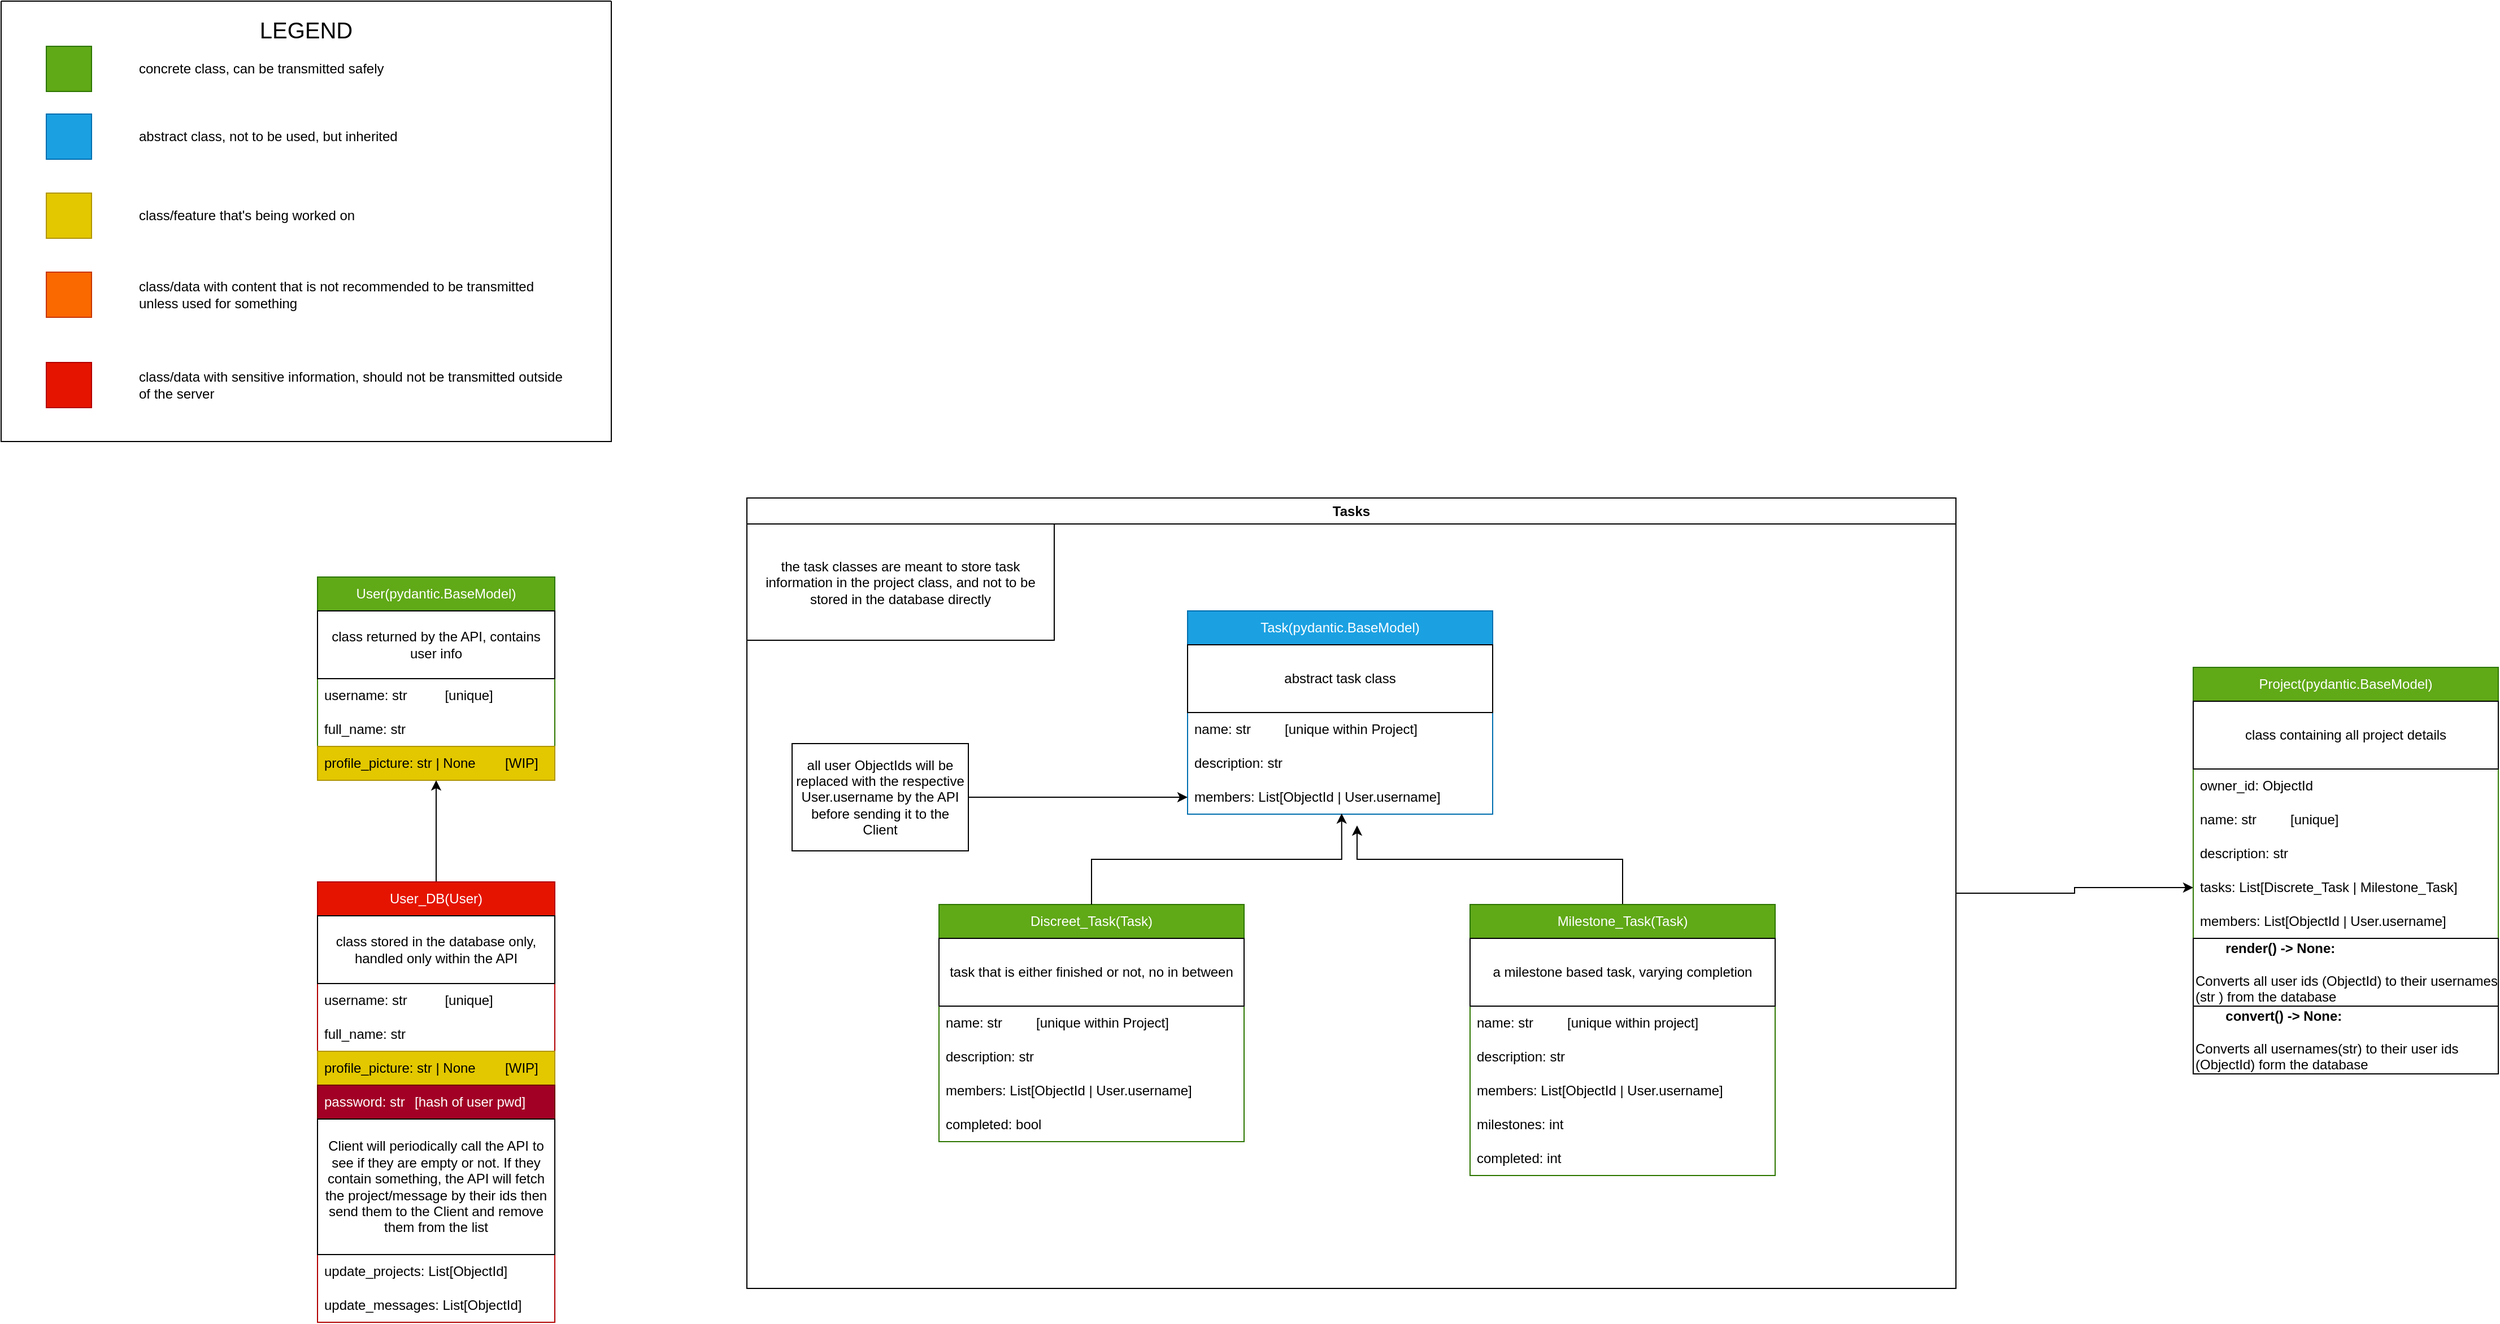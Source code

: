 <mxfile version="22.0.3" type="device">
  <diagram name="Page-1" id="DlA_o81PhtzBPM63wzH7">
    <mxGraphModel dx="2308" dy="2148" grid="1" gridSize="10" guides="1" tooltips="1" connect="1" arrows="1" fold="1" page="0" pageScale="1" pageWidth="1169" pageHeight="827" math="0" shadow="0">
      <root>
        <mxCell id="0" />
        <mxCell id="1" parent="0" />
        <mxCell id="KGbFr2W1UHOio2lkcihP-109" style="edgeStyle=orthogonalEdgeStyle;rounded=0;orthogonalLoop=1;jettySize=auto;html=1;entryX=0;entryY=0.5;entryDx=0;entryDy=0;" parent="1" source="KGbFr2W1UHOio2lkcihP-46" target="KGbFr2W1UHOio2lkcihP-95" edge="1">
          <mxGeometry relative="1" as="geometry" />
        </mxCell>
        <mxCell id="KGbFr2W1UHOio2lkcihP-46" value="Tasks&lt;br&gt;" style="swimlane;whiteSpace=wrap;html=1;" parent="1" vertex="1">
          <mxGeometry x="440" y="10" width="1070" height="700" as="geometry">
            <mxRectangle x="460" y="20" width="140" height="30" as="alternateBounds" />
          </mxGeometry>
        </mxCell>
        <mxCell id="KGbFr2W1UHOio2lkcihP-26" value="Task(pydantic.BaseModel)" style="swimlane;fontStyle=0;childLayout=stackLayout;horizontal=1;startSize=30;horizontalStack=0;resizeParent=1;resizeParentMax=0;resizeLast=0;collapsible=1;marginBottom=0;whiteSpace=wrap;html=1;fillColor=#1ba1e2;fontColor=#ffffff;strokeColor=#006EAF;" parent="KGbFr2W1UHOio2lkcihP-46" vertex="1">
          <mxGeometry x="390" y="100" width="270" height="180" as="geometry" />
        </mxCell>
        <mxCell id="KGbFr2W1UHOio2lkcihP-30" value="abstract task class" style="rounded=0;whiteSpace=wrap;html=1;" parent="KGbFr2W1UHOio2lkcihP-26" vertex="1">
          <mxGeometry y="30" width="270" height="60" as="geometry" />
        </mxCell>
        <mxCell id="KGbFr2W1UHOio2lkcihP-27" value="name: str&lt;span style=&quot;white-space: pre;&quot;&gt;&#x9;&lt;/span&gt;&lt;span style=&quot;white-space: pre;&quot;&gt;&#x9;&lt;/span&gt;[unique within Project]" style="text;strokeColor=none;fillColor=none;align=left;verticalAlign=middle;spacingLeft=4;spacingRight=4;overflow=hidden;points=[[0,0.5],[1,0.5]];portConstraint=eastwest;rotatable=0;whiteSpace=wrap;html=1;" parent="KGbFr2W1UHOio2lkcihP-26" vertex="1">
          <mxGeometry y="90" width="270" height="30" as="geometry" />
        </mxCell>
        <mxCell id="KGbFr2W1UHOio2lkcihP-28" value="description: str" style="text;strokeColor=none;fillColor=none;align=left;verticalAlign=middle;spacingLeft=4;spacingRight=4;overflow=hidden;points=[[0,0.5],[1,0.5]];portConstraint=eastwest;rotatable=0;whiteSpace=wrap;html=1;" parent="KGbFr2W1UHOio2lkcihP-26" vertex="1">
          <mxGeometry y="120" width="270" height="30" as="geometry" />
        </mxCell>
        <mxCell id="KGbFr2W1UHOio2lkcihP-31" value="members: List[ObjectId | User.username]" style="text;strokeColor=none;fillColor=none;align=left;verticalAlign=middle;spacingLeft=4;spacingRight=4;overflow=hidden;points=[[0,0.5],[1,0.5]];portConstraint=eastwest;rotatable=0;whiteSpace=wrap;html=1;" parent="KGbFr2W1UHOio2lkcihP-26" vertex="1">
          <mxGeometry y="150" width="270" height="30" as="geometry" />
        </mxCell>
        <mxCell id="KGbFr2W1UHOio2lkcihP-32" value="Discreet_Task(Task)" style="swimlane;fontStyle=0;childLayout=stackLayout;horizontal=1;startSize=30;horizontalStack=0;resizeParent=1;resizeParentMax=0;resizeLast=0;collapsible=1;marginBottom=0;whiteSpace=wrap;html=1;fillColor=#60a917;strokeColor=#2D7600;fontColor=#ffffff;" parent="KGbFr2W1UHOio2lkcihP-46" vertex="1">
          <mxGeometry x="170" y="360" width="270" height="210" as="geometry" />
        </mxCell>
        <mxCell id="KGbFr2W1UHOio2lkcihP-33" value="task that is either finished or not, no in between" style="rounded=0;whiteSpace=wrap;html=1;" parent="KGbFr2W1UHOio2lkcihP-32" vertex="1">
          <mxGeometry y="30" width="270" height="60" as="geometry" />
        </mxCell>
        <mxCell id="KGbFr2W1UHOio2lkcihP-34" value="name: str&lt;span style=&quot;white-space: pre;&quot;&gt;&#x9;&lt;/span&gt;&lt;span style=&quot;white-space: pre;&quot;&gt;&#x9;&lt;/span&gt;[unique within Project]" style="text;strokeColor=none;fillColor=none;align=left;verticalAlign=middle;spacingLeft=4;spacingRight=4;overflow=hidden;points=[[0,0.5],[1,0.5]];portConstraint=eastwest;rotatable=0;whiteSpace=wrap;html=1;" parent="KGbFr2W1UHOio2lkcihP-32" vertex="1">
          <mxGeometry y="90" width="270" height="30" as="geometry" />
        </mxCell>
        <mxCell id="KGbFr2W1UHOio2lkcihP-35" value="description: str" style="text;strokeColor=none;fillColor=none;align=left;verticalAlign=middle;spacingLeft=4;spacingRight=4;overflow=hidden;points=[[0,0.5],[1,0.5]];portConstraint=eastwest;rotatable=0;whiteSpace=wrap;html=1;" parent="KGbFr2W1UHOio2lkcihP-32" vertex="1">
          <mxGeometry y="120" width="270" height="30" as="geometry" />
        </mxCell>
        <mxCell id="KGbFr2W1UHOio2lkcihP-36" value="members: List[ObjectId | User.username]" style="text;strokeColor=none;fillColor=none;align=left;verticalAlign=middle;spacingLeft=4;spacingRight=4;overflow=hidden;points=[[0,0.5],[1,0.5]];portConstraint=eastwest;rotatable=0;whiteSpace=wrap;html=1;" parent="KGbFr2W1UHOio2lkcihP-32" vertex="1">
          <mxGeometry y="150" width="270" height="30" as="geometry" />
        </mxCell>
        <mxCell id="KGbFr2W1UHOio2lkcihP-37" value="completed: bool" style="text;strokeColor=none;fillColor=none;align=left;verticalAlign=middle;spacingLeft=4;spacingRight=4;overflow=hidden;points=[[0,0.5],[1,0.5]];portConstraint=eastwest;rotatable=0;whiteSpace=wrap;html=1;" parent="KGbFr2W1UHOio2lkcihP-32" vertex="1">
          <mxGeometry y="180" width="270" height="30" as="geometry" />
        </mxCell>
        <mxCell id="KGbFr2W1UHOio2lkcihP-45" style="edgeStyle=orthogonalEdgeStyle;rounded=0;orthogonalLoop=1;jettySize=auto;html=1;" parent="KGbFr2W1UHOio2lkcihP-46" source="KGbFr2W1UHOio2lkcihP-38" edge="1">
          <mxGeometry relative="1" as="geometry">
            <mxPoint x="540" y="290" as="targetPoint" />
            <Array as="points">
              <mxPoint x="775" y="320" />
              <mxPoint x="540" y="320" />
            </Array>
          </mxGeometry>
        </mxCell>
        <mxCell id="KGbFr2W1UHOio2lkcihP-38" value="Milestone_Task(Task)" style="swimlane;fontStyle=0;childLayout=stackLayout;horizontal=1;startSize=30;horizontalStack=0;resizeParent=1;resizeParentMax=0;resizeLast=0;collapsible=1;marginBottom=0;whiteSpace=wrap;html=1;fillColor=#60a917;strokeColor=#2D7600;fontColor=#ffffff;" parent="KGbFr2W1UHOio2lkcihP-46" vertex="1">
          <mxGeometry x="640" y="360" width="270" height="240" as="geometry" />
        </mxCell>
        <mxCell id="KGbFr2W1UHOio2lkcihP-39" value="a milestone based task, varying completion" style="rounded=0;whiteSpace=wrap;html=1;" parent="KGbFr2W1UHOio2lkcihP-38" vertex="1">
          <mxGeometry y="30" width="270" height="60" as="geometry" />
        </mxCell>
        <mxCell id="KGbFr2W1UHOio2lkcihP-40" value="name: str&lt;span style=&quot;white-space: pre;&quot;&gt;&#x9;&lt;/span&gt;&lt;span style=&quot;white-space: pre;&quot;&gt;&#x9;&lt;/span&gt;[unique within project]" style="text;strokeColor=none;fillColor=none;align=left;verticalAlign=middle;spacingLeft=4;spacingRight=4;overflow=hidden;points=[[0,0.5],[1,0.5]];portConstraint=eastwest;rotatable=0;whiteSpace=wrap;html=1;" parent="KGbFr2W1UHOio2lkcihP-38" vertex="1">
          <mxGeometry y="90" width="270" height="30" as="geometry" />
        </mxCell>
        <mxCell id="KGbFr2W1UHOio2lkcihP-41" value="description: str" style="text;strokeColor=none;fillColor=none;align=left;verticalAlign=middle;spacingLeft=4;spacingRight=4;overflow=hidden;points=[[0,0.5],[1,0.5]];portConstraint=eastwest;rotatable=0;whiteSpace=wrap;html=1;" parent="KGbFr2W1UHOio2lkcihP-38" vertex="1">
          <mxGeometry y="120" width="270" height="30" as="geometry" />
        </mxCell>
        <mxCell id="KGbFr2W1UHOio2lkcihP-42" value="members: List[ObjectId | User.username]" style="text;strokeColor=none;fillColor=none;align=left;verticalAlign=middle;spacingLeft=4;spacingRight=4;overflow=hidden;points=[[0,0.5],[1,0.5]];portConstraint=eastwest;rotatable=0;whiteSpace=wrap;html=1;" parent="KGbFr2W1UHOio2lkcihP-38" vertex="1">
          <mxGeometry y="150" width="270" height="30" as="geometry" />
        </mxCell>
        <mxCell id="KGbFr2W1UHOio2lkcihP-43" value="milestones: int" style="text;strokeColor=none;fillColor=none;align=left;verticalAlign=middle;spacingLeft=4;spacingRight=4;overflow=hidden;points=[[0,0.5],[1,0.5]];portConstraint=eastwest;rotatable=0;whiteSpace=wrap;html=1;" parent="KGbFr2W1UHOio2lkcihP-38" vertex="1">
          <mxGeometry y="180" width="270" height="30" as="geometry" />
        </mxCell>
        <mxCell id="3ImyhxXI8Kiw-1o25iAe-6" value="completed: int" style="text;strokeColor=none;fillColor=none;align=left;verticalAlign=middle;spacingLeft=4;spacingRight=4;overflow=hidden;points=[[0,0.5],[1,0.5]];portConstraint=eastwest;rotatable=0;whiteSpace=wrap;html=1;" parent="KGbFr2W1UHOio2lkcihP-38" vertex="1">
          <mxGeometry y="210" width="270" height="30" as="geometry" />
        </mxCell>
        <mxCell id="KGbFr2W1UHOio2lkcihP-44" style="edgeStyle=orthogonalEdgeStyle;rounded=0;orthogonalLoop=1;jettySize=auto;html=1;entryX=0.505;entryY=0.978;entryDx=0;entryDy=0;entryPerimeter=0;" parent="KGbFr2W1UHOio2lkcihP-46" source="KGbFr2W1UHOio2lkcihP-32" target="KGbFr2W1UHOio2lkcihP-31" edge="1">
          <mxGeometry relative="1" as="geometry" />
        </mxCell>
        <mxCell id="KGbFr2W1UHOio2lkcihP-47" value="the task classes are meant to store task information in the project class, and not to be stored in the database directly" style="rounded=0;whiteSpace=wrap;html=1;" parent="KGbFr2W1UHOio2lkcihP-46" vertex="1">
          <mxGeometry y="23" width="272" height="103" as="geometry" />
        </mxCell>
        <mxCell id="3ImyhxXI8Kiw-1o25iAe-4" style="edgeStyle=orthogonalEdgeStyle;rounded=0;orthogonalLoop=1;jettySize=auto;html=1;entryX=0;entryY=0.5;entryDx=0;entryDy=0;" parent="KGbFr2W1UHOio2lkcihP-46" source="3ImyhxXI8Kiw-1o25iAe-3" target="KGbFr2W1UHOio2lkcihP-31" edge="1">
          <mxGeometry relative="1" as="geometry" />
        </mxCell>
        <mxCell id="3ImyhxXI8Kiw-1o25iAe-3" value="all user ObjectIds will be replaced with the respective User.username by the API before sending it to the Client" style="rounded=0;whiteSpace=wrap;html=1;" parent="KGbFr2W1UHOio2lkcihP-46" vertex="1">
          <mxGeometry x="40" y="217.5" width="156" height="95" as="geometry" />
        </mxCell>
        <mxCell id="KGbFr2W1UHOio2lkcihP-9" value="User(pydantic.BaseModel)" style="swimlane;fontStyle=0;childLayout=stackLayout;horizontal=1;startSize=30;horizontalStack=0;resizeParent=1;resizeParentMax=0;resizeLast=0;collapsible=1;marginBottom=0;whiteSpace=wrap;html=1;fillColor=#60a917;fontColor=#ffffff;strokeColor=#2D7600;" parent="1" vertex="1">
          <mxGeometry x="60" y="80" width="210" height="180" as="geometry" />
        </mxCell>
        <mxCell id="KGbFr2W1UHOio2lkcihP-20" value="class returned by the API, contains user info" style="rounded=0;whiteSpace=wrap;html=1;" parent="KGbFr2W1UHOio2lkcihP-9" vertex="1">
          <mxGeometry y="30" width="210" height="60" as="geometry" />
        </mxCell>
        <mxCell id="KGbFr2W1UHOio2lkcihP-10" value="username: str&lt;span style=&quot;white-space: pre;&quot;&gt;&#x9;&lt;/span&gt;&lt;span style=&quot;white-space: pre;&quot;&gt;&#x9;&lt;/span&gt;[unique]" style="text;strokeColor=none;fillColor=none;align=left;verticalAlign=middle;spacingLeft=4;spacingRight=4;overflow=hidden;points=[[0,0.5],[1,0.5]];portConstraint=eastwest;rotatable=0;whiteSpace=wrap;html=1;" parent="KGbFr2W1UHOio2lkcihP-9" vertex="1">
          <mxGeometry y="90" width="210" height="30" as="geometry" />
        </mxCell>
        <mxCell id="KGbFr2W1UHOio2lkcihP-11" value="full_name: str" style="text;strokeColor=none;fillColor=none;align=left;verticalAlign=middle;spacingLeft=4;spacingRight=4;overflow=hidden;points=[[0,0.5],[1,0.5]];portConstraint=eastwest;rotatable=0;whiteSpace=wrap;html=1;" parent="KGbFr2W1UHOio2lkcihP-9" vertex="1">
          <mxGeometry y="120" width="210" height="30" as="geometry" />
        </mxCell>
        <mxCell id="KGbFr2W1UHOio2lkcihP-12" value="profile_picture: str | None&lt;span style=&quot;white-space: pre;&quot;&gt;&#x9;&lt;/span&gt;[WIP]" style="text;strokeColor=#B09500;fillColor=#e3c800;align=left;verticalAlign=middle;spacingLeft=4;spacingRight=4;overflow=hidden;points=[[0,0.5],[1,0.5]];portConstraint=eastwest;rotatable=0;whiteSpace=wrap;html=1;fontColor=#000000;" parent="KGbFr2W1UHOio2lkcihP-9" vertex="1">
          <mxGeometry y="150" width="210" height="30" as="geometry" />
        </mxCell>
        <mxCell id="KGbFr2W1UHOio2lkcihP-25" style="edgeStyle=orthogonalEdgeStyle;rounded=0;orthogonalLoop=1;jettySize=auto;html=1;entryX=0.5;entryY=1;entryDx=0;entryDy=0;" parent="1" source="KGbFr2W1UHOio2lkcihP-15" target="KGbFr2W1UHOio2lkcihP-9" edge="1">
          <mxGeometry relative="1" as="geometry" />
        </mxCell>
        <mxCell id="KGbFr2W1UHOio2lkcihP-15" value="User_DB(User)" style="swimlane;fontStyle=0;childLayout=stackLayout;horizontal=1;startSize=30;horizontalStack=0;resizeParent=1;resizeParentMax=0;resizeLast=0;collapsible=1;marginBottom=0;whiteSpace=wrap;html=1;fillColor=#e51400;fontColor=#ffffff;strokeColor=#B20000;" parent="1" vertex="1">
          <mxGeometry x="60" y="350" width="210" height="390" as="geometry" />
        </mxCell>
        <mxCell id="KGbFr2W1UHOio2lkcihP-21" value="class stored in the database only, handled only within the API" style="rounded=0;whiteSpace=wrap;html=1;" parent="KGbFr2W1UHOio2lkcihP-15" vertex="1">
          <mxGeometry y="30" width="210" height="60" as="geometry" />
        </mxCell>
        <mxCell id="KGbFr2W1UHOio2lkcihP-17" value="username: str&lt;span style=&quot;white-space: pre;&quot;&gt;&#x9;&lt;/span&gt;&lt;span style=&quot;white-space: pre;&quot;&gt;&#x9;&lt;/span&gt;[unique]" style="text;strokeColor=none;fillColor=none;align=left;verticalAlign=middle;spacingLeft=4;spacingRight=4;overflow=hidden;points=[[0,0.5],[1,0.5]];portConstraint=eastwest;rotatable=0;whiteSpace=wrap;html=1;" parent="KGbFr2W1UHOio2lkcihP-15" vertex="1">
          <mxGeometry y="90" width="210" height="30" as="geometry" />
        </mxCell>
        <mxCell id="KGbFr2W1UHOio2lkcihP-18" value="full_name: str" style="text;strokeColor=none;fillColor=none;align=left;verticalAlign=middle;spacingLeft=4;spacingRight=4;overflow=hidden;points=[[0,0.5],[1,0.5]];portConstraint=eastwest;rotatable=0;whiteSpace=wrap;html=1;" parent="KGbFr2W1UHOio2lkcihP-15" vertex="1">
          <mxGeometry y="120" width="210" height="30" as="geometry" />
        </mxCell>
        <mxCell id="KGbFr2W1UHOio2lkcihP-19" value="profile_picture: str | None&lt;span style=&quot;white-space: pre;&quot;&gt;&#x9;&lt;/span&gt;[WIP]" style="text;align=left;verticalAlign=middle;spacingLeft=4;spacingRight=4;overflow=hidden;points=[[0,0.5],[1,0.5]];portConstraint=eastwest;rotatable=0;whiteSpace=wrap;html=1;fillColor=#e3c800;strokeColor=#B09500;fontColor=#000000;" parent="KGbFr2W1UHOio2lkcihP-15" vertex="1">
          <mxGeometry y="150" width="210" height="30" as="geometry" />
        </mxCell>
        <mxCell id="KGbFr2W1UHOio2lkcihP-23" value="password: str&lt;span style=&quot;white-space: pre;&quot;&gt;&#x9;&lt;/span&gt;[hash of user pwd]" style="text;strokeColor=#6F0000;fillColor=#a20025;align=left;verticalAlign=middle;spacingLeft=4;spacingRight=4;overflow=hidden;points=[[0,0.5],[1,0.5]];portConstraint=eastwest;rotatable=0;whiteSpace=wrap;html=1;fontColor=#ffffff;" parent="KGbFr2W1UHOio2lkcihP-15" vertex="1">
          <mxGeometry y="180" width="210" height="30" as="geometry" />
        </mxCell>
        <mxCell id="3ImyhxXI8Kiw-1o25iAe-5" value="Client will periodically call the API to see if they are empty or not. If they contain something, the API will fetch the project/message by their ids then send them to the Client and remove them from the list" style="rounded=0;whiteSpace=wrap;html=1;" parent="KGbFr2W1UHOio2lkcihP-15" vertex="1">
          <mxGeometry y="210" width="210" height="120" as="geometry" />
        </mxCell>
        <mxCell id="KGbFr2W1UHOio2lkcihP-98" value="update_projects: List[ObjectId]" style="text;strokeColor=none;fillColor=none;align=left;verticalAlign=middle;spacingLeft=4;spacingRight=4;overflow=hidden;points=[[0,0.5],[1,0.5]];portConstraint=eastwest;rotatable=0;whiteSpace=wrap;html=1;" parent="KGbFr2W1UHOio2lkcihP-15" vertex="1">
          <mxGeometry y="330" width="210" height="30" as="geometry" />
        </mxCell>
        <mxCell id="3ImyhxXI8Kiw-1o25iAe-1" value="update_messages: List[ObjectId]" style="text;strokeColor=none;fillColor=none;align=left;verticalAlign=middle;spacingLeft=4;spacingRight=4;overflow=hidden;points=[[0,0.5],[1,0.5]];portConstraint=eastwest;rotatable=0;whiteSpace=wrap;html=1;" parent="KGbFr2W1UHOio2lkcihP-15" vertex="1">
          <mxGeometry y="360" width="210" height="30" as="geometry" />
        </mxCell>
        <mxCell id="KGbFr2W1UHOio2lkcihP-90" value="Project(pydantic.BaseModel)" style="swimlane;fontStyle=0;childLayout=stackLayout;horizontal=1;startSize=30;horizontalStack=0;resizeParent=1;resizeParentMax=0;resizeLast=0;collapsible=1;marginBottom=0;whiteSpace=wrap;html=1;fillColor=#60a917;strokeColor=#2D7600;fontColor=#ffffff;" parent="1" vertex="1">
          <mxGeometry x="1720" y="160" width="270" height="360" as="geometry" />
        </mxCell>
        <mxCell id="KGbFr2W1UHOio2lkcihP-91" value="class containing all project details" style="rounded=0;whiteSpace=wrap;html=1;" parent="KGbFr2W1UHOio2lkcihP-90" vertex="1">
          <mxGeometry y="30" width="270" height="60" as="geometry" />
        </mxCell>
        <mxCell id="OmDqrza-l0sJG44sTimu-3" value="owner_id: ObjectId" style="text;strokeColor=none;fillColor=none;align=left;verticalAlign=middle;spacingLeft=4;spacingRight=4;overflow=hidden;points=[[0,0.5],[1,0.5]];portConstraint=eastwest;rotatable=0;whiteSpace=wrap;html=1;" vertex="1" parent="KGbFr2W1UHOio2lkcihP-90">
          <mxGeometry y="90" width="270" height="30" as="geometry" />
        </mxCell>
        <mxCell id="KGbFr2W1UHOio2lkcihP-92" value="name: str&lt;span style=&quot;white-space: pre;&quot;&gt;&#x9;&lt;span style=&quot;white-space: pre;&quot;&gt;&#x9;&lt;/span&gt;&lt;/span&gt;[unique]" style="text;strokeColor=none;fillColor=none;align=left;verticalAlign=middle;spacingLeft=4;spacingRight=4;overflow=hidden;points=[[0,0.5],[1,0.5]];portConstraint=eastwest;rotatable=0;whiteSpace=wrap;html=1;" parent="KGbFr2W1UHOio2lkcihP-90" vertex="1">
          <mxGeometry y="120" width="270" height="30" as="geometry" />
        </mxCell>
        <mxCell id="KGbFr2W1UHOio2lkcihP-93" value="description: str" style="text;strokeColor=none;fillColor=none;align=left;verticalAlign=middle;spacingLeft=4;spacingRight=4;overflow=hidden;points=[[0,0.5],[1,0.5]];portConstraint=eastwest;rotatable=0;whiteSpace=wrap;html=1;" parent="KGbFr2W1UHOio2lkcihP-90" vertex="1">
          <mxGeometry y="150" width="270" height="30" as="geometry" />
        </mxCell>
        <mxCell id="KGbFr2W1UHOio2lkcihP-95" value="tasks: List[Discrete_Task | Milestone_Task]" style="text;strokeColor=none;fillColor=none;align=left;verticalAlign=middle;spacingLeft=4;spacingRight=4;overflow=hidden;points=[[0,0.5],[1,0.5]];portConstraint=eastwest;rotatable=0;whiteSpace=wrap;html=1;" parent="KGbFr2W1UHOio2lkcihP-90" vertex="1">
          <mxGeometry y="180" width="270" height="30" as="geometry" />
        </mxCell>
        <mxCell id="KGbFr2W1UHOio2lkcihP-94" value="members: List[ObjectId | User.username]" style="text;strokeColor=none;fillColor=none;align=left;verticalAlign=middle;spacingLeft=4;spacingRight=4;overflow=hidden;points=[[0,0.5],[1,0.5]];portConstraint=eastwest;rotatable=0;whiteSpace=wrap;html=1;" parent="KGbFr2W1UHOio2lkcihP-90" vertex="1">
          <mxGeometry y="210" width="270" height="30" as="geometry" />
        </mxCell>
        <mxCell id="OmDqrza-l0sJG44sTimu-1" value="&lt;span style=&quot;font-weight: bold; white-space: pre;&quot;&gt;&#x9;&lt;/span&gt;&lt;b&gt;render() -&amp;gt; None:&lt;br&gt;&lt;/b&gt;&lt;br&gt;Converts all user ids (ObjectId) to their usernames (str ) from the database" style="rounded=0;whiteSpace=wrap;html=1;align=left;" vertex="1" parent="KGbFr2W1UHOio2lkcihP-90">
          <mxGeometry y="240" width="270" height="60" as="geometry" />
        </mxCell>
        <mxCell id="OmDqrza-l0sJG44sTimu-2" value="&lt;span style=&quot;white-space: pre;&quot;&gt;&#x9;&lt;/span&gt;&lt;b&gt;convert() -&amp;gt; None:&lt;/b&gt;&lt;br&gt;&lt;br&gt;Converts all usernames(str) to their user ids (ObjectId) form the database" style="rounded=0;whiteSpace=wrap;html=1;align=left;" vertex="1" parent="KGbFr2W1UHOio2lkcihP-90">
          <mxGeometry y="300" width="270" height="60" as="geometry" />
        </mxCell>
        <mxCell id="KGbFr2W1UHOio2lkcihP-115" value="" style="swimlane;startSize=0;" parent="1" vertex="1">
          <mxGeometry x="-220" y="-430" width="540" height="390" as="geometry" />
        </mxCell>
        <mxCell id="KGbFr2W1UHOio2lkcihP-110" value="" style="rounded=0;whiteSpace=wrap;html=1;fillColor=#60a917;fontColor=#ffffff;strokeColor=#2D7600;" parent="KGbFr2W1UHOio2lkcihP-115" vertex="1">
          <mxGeometry x="40" y="40" width="40" height="40" as="geometry" />
        </mxCell>
        <mxCell id="KGbFr2W1UHOio2lkcihP-111" value="" style="rounded=0;whiteSpace=wrap;html=1;fillColor=#1ba1e2;fontColor=#ffffff;strokeColor=#006EAF;" parent="KGbFr2W1UHOio2lkcihP-115" vertex="1">
          <mxGeometry x="40" y="100" width="40" height="40" as="geometry" />
        </mxCell>
        <mxCell id="KGbFr2W1UHOio2lkcihP-112" value="" style="rounded=0;whiteSpace=wrap;html=1;fillColor=#e3c800;fontColor=#000000;strokeColor=#B09500;" parent="KGbFr2W1UHOio2lkcihP-115" vertex="1">
          <mxGeometry x="40" y="170" width="40" height="40" as="geometry" />
        </mxCell>
        <mxCell id="KGbFr2W1UHOio2lkcihP-113" value="" style="rounded=0;whiteSpace=wrap;html=1;fillColor=#fa6800;fontColor=#000000;strokeColor=#C73500;" parent="KGbFr2W1UHOio2lkcihP-115" vertex="1">
          <mxGeometry x="40" y="240" width="40" height="40" as="geometry" />
        </mxCell>
        <mxCell id="KGbFr2W1UHOio2lkcihP-114" value="" style="rounded=0;whiteSpace=wrap;html=1;fillColor=#e51400;fontColor=#ffffff;strokeColor=#B20000;" parent="KGbFr2W1UHOio2lkcihP-115" vertex="1">
          <mxGeometry x="40" y="320" width="40" height="40" as="geometry" />
        </mxCell>
        <mxCell id="KGbFr2W1UHOio2lkcihP-116" value="&lt;font style=&quot;font-size: 20px;&quot;&gt;LEGEND&lt;/font&gt;" style="text;html=1;strokeColor=none;fillColor=none;align=center;verticalAlign=middle;whiteSpace=wrap;rounded=0;" parent="KGbFr2W1UHOio2lkcihP-115" vertex="1">
          <mxGeometry x="225" y="10" width="90" height="30" as="geometry" />
        </mxCell>
        <mxCell id="KGbFr2W1UHOio2lkcihP-117" value="concrete class, can be transmitted safely" style="text;html=1;strokeColor=none;fillColor=none;align=left;verticalAlign=middle;whiteSpace=wrap;rounded=0;" parent="KGbFr2W1UHOio2lkcihP-115" vertex="1">
          <mxGeometry x="120" y="45" width="380" height="30" as="geometry" />
        </mxCell>
        <mxCell id="KGbFr2W1UHOio2lkcihP-118" value="abstract class, not to be used, but inherited" style="text;html=1;strokeColor=none;fillColor=none;align=left;verticalAlign=middle;whiteSpace=wrap;rounded=0;" parent="KGbFr2W1UHOio2lkcihP-115" vertex="1">
          <mxGeometry x="120" y="105" width="380" height="30" as="geometry" />
        </mxCell>
        <mxCell id="KGbFr2W1UHOio2lkcihP-119" value="class/feature that&#39;s being worked on" style="text;html=1;strokeColor=none;fillColor=none;align=left;verticalAlign=middle;whiteSpace=wrap;rounded=0;" parent="KGbFr2W1UHOio2lkcihP-115" vertex="1">
          <mxGeometry x="120" y="175" width="380" height="30" as="geometry" />
        </mxCell>
        <mxCell id="KGbFr2W1UHOio2lkcihP-120" value="class/data with content that is not recommended to be transmitted unless used for something" style="text;html=1;strokeColor=none;fillColor=none;align=left;verticalAlign=middle;whiteSpace=wrap;rounded=0;" parent="KGbFr2W1UHOio2lkcihP-115" vertex="1">
          <mxGeometry x="120" y="245" width="380" height="30" as="geometry" />
        </mxCell>
        <mxCell id="KGbFr2W1UHOio2lkcihP-121" value="class/data with sensitive information, should not be transmitted outside of the server" style="text;html=1;strokeColor=none;fillColor=none;align=left;verticalAlign=middle;whiteSpace=wrap;rounded=0;" parent="KGbFr2W1UHOio2lkcihP-115" vertex="1">
          <mxGeometry x="120" y="325" width="380" height="30" as="geometry" />
        </mxCell>
      </root>
    </mxGraphModel>
  </diagram>
</mxfile>
